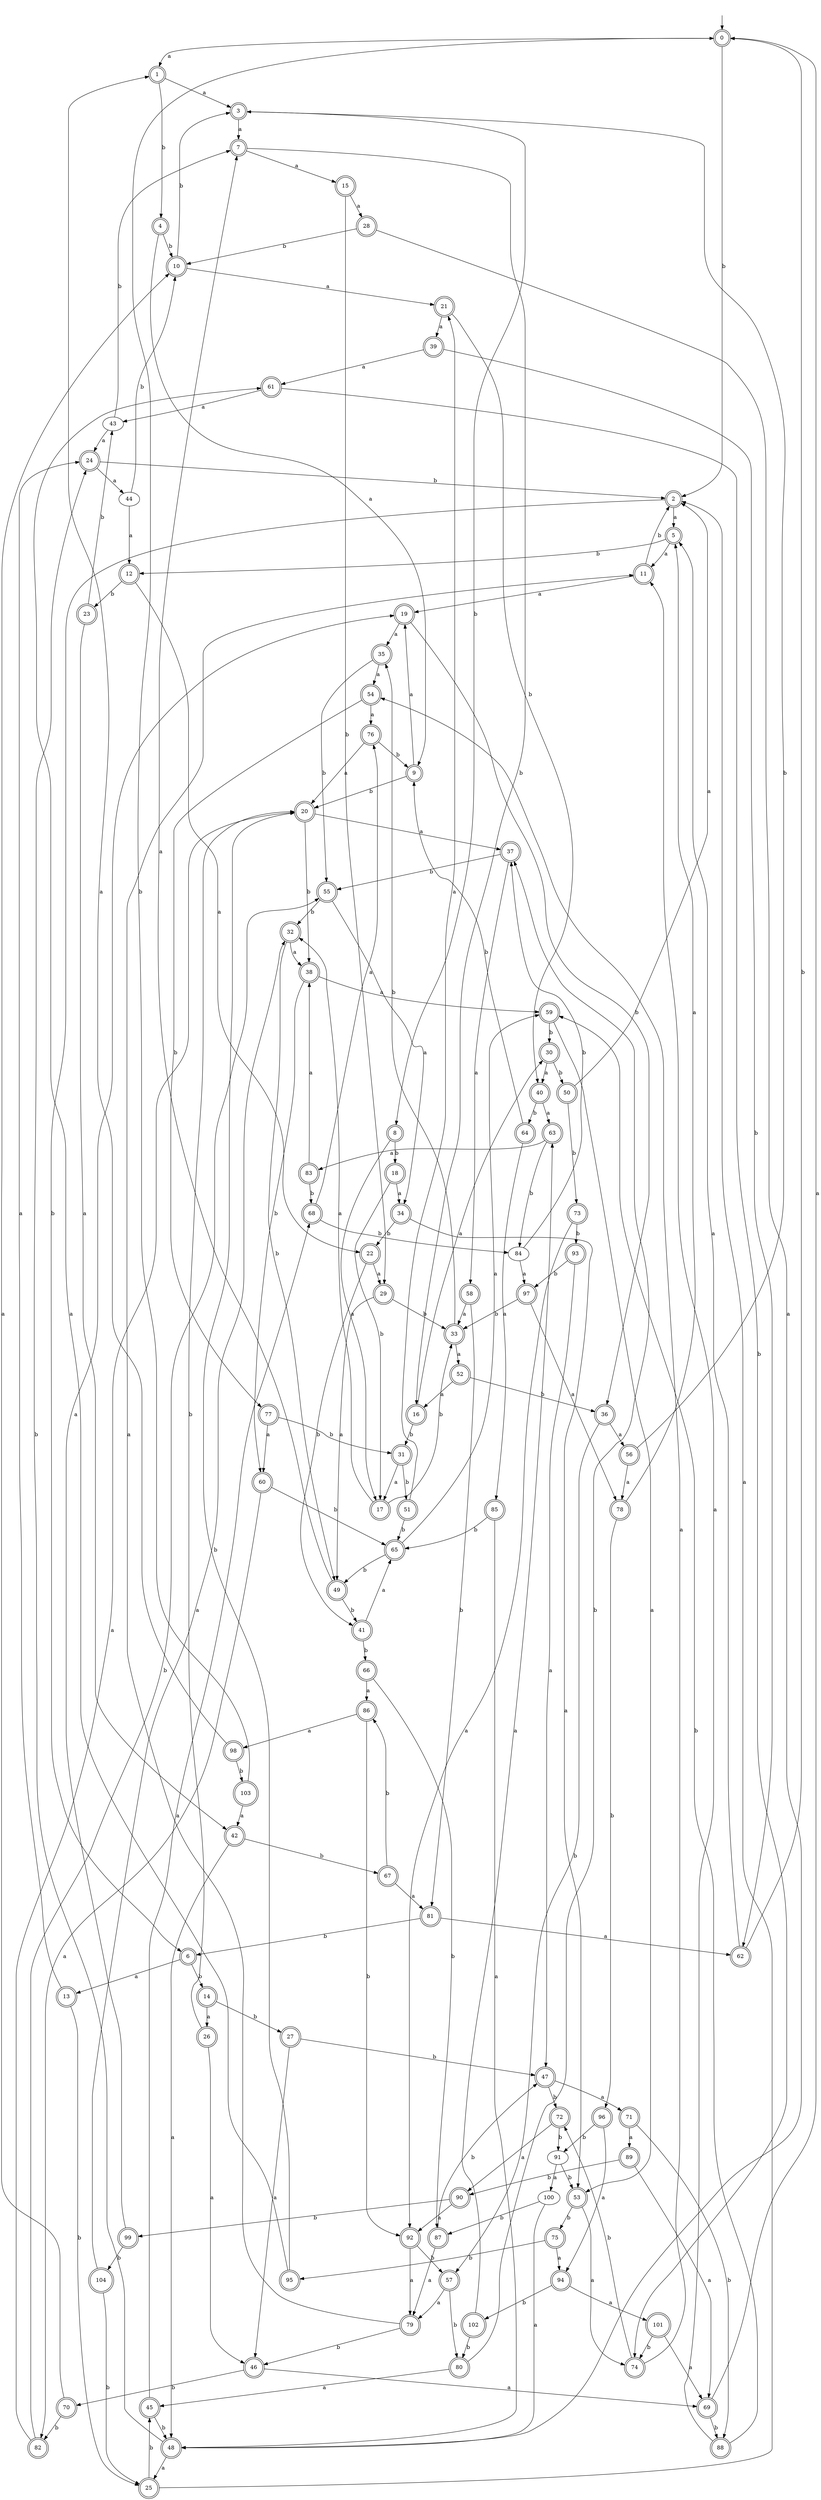 digraph RandomDFA {
  __start0 [label="", shape=none];
  __start0 -> 0 [label=""];
  0 [shape=circle] [shape=doublecircle]
  0 -> 1 [label="a"]
  0 -> 2 [label="b"]
  1 [shape=doublecircle]
  1 -> 3 [label="a"]
  1 -> 4 [label="b"]
  2 [shape=doublecircle]
  2 -> 5 [label="a"]
  2 -> 6 [label="b"]
  3 [shape=doublecircle]
  3 -> 7 [label="a"]
  3 -> 8 [label="b"]
  4 [shape=doublecircle]
  4 -> 9 [label="a"]
  4 -> 10 [label="b"]
  5 [shape=doublecircle]
  5 -> 11 [label="a"]
  5 -> 12 [label="b"]
  6 [shape=doublecircle]
  6 -> 13 [label="a"]
  6 -> 14 [label="b"]
  7 [shape=doublecircle]
  7 -> 15 [label="a"]
  7 -> 16 [label="b"]
  8 [shape=doublecircle]
  8 -> 17 [label="a"]
  8 -> 18 [label="b"]
  9 [shape=doublecircle]
  9 -> 19 [label="a"]
  9 -> 20 [label="b"]
  10 [shape=doublecircle]
  10 -> 21 [label="a"]
  10 -> 3 [label="b"]
  11 [shape=doublecircle]
  11 -> 19 [label="a"]
  11 -> 2 [label="b"]
  12 [shape=doublecircle]
  12 -> 22 [label="a"]
  12 -> 23 [label="b"]
  13 [shape=doublecircle]
  13 -> 24 [label="a"]
  13 -> 25 [label="b"]
  14 [shape=doublecircle]
  14 -> 26 [label="a"]
  14 -> 27 [label="b"]
  15 [shape=doublecircle]
  15 -> 28 [label="a"]
  15 -> 29 [label="b"]
  16 [shape=doublecircle]
  16 -> 30 [label="a"]
  16 -> 31 [label="b"]
  17 [shape=doublecircle]
  17 -> 32 [label="a"]
  17 -> 33 [label="b"]
  18 [shape=doublecircle]
  18 -> 34 [label="a"]
  18 -> 17 [label="b"]
  19 [shape=doublecircle]
  19 -> 35 [label="a"]
  19 -> 36 [label="b"]
  20 [shape=doublecircle]
  20 -> 37 [label="a"]
  20 -> 38 [label="b"]
  21 [shape=doublecircle]
  21 -> 39 [label="a"]
  21 -> 40 [label="b"]
  22 [shape=doublecircle]
  22 -> 29 [label="a"]
  22 -> 41 [label="b"]
  23 [shape=doublecircle]
  23 -> 42 [label="a"]
  23 -> 43 [label="b"]
  24 [shape=doublecircle]
  24 -> 44 [label="a"]
  24 -> 2 [label="b"]
  25 [shape=doublecircle]
  25 -> 2 [label="a"]
  25 -> 45 [label="b"]
  26 [shape=doublecircle]
  26 -> 46 [label="a"]
  26 -> 20 [label="b"]
  27 [shape=doublecircle]
  27 -> 46 [label="a"]
  27 -> 47 [label="b"]
  28 [shape=doublecircle]
  28 -> 48 [label="a"]
  28 -> 10 [label="b"]
  29 [shape=doublecircle]
  29 -> 49 [label="a"]
  29 -> 33 [label="b"]
  30 [shape=doublecircle]
  30 -> 40 [label="a"]
  30 -> 50 [label="b"]
  31 [shape=doublecircle]
  31 -> 17 [label="a"]
  31 -> 51 [label="b"]
  32 [shape=doublecircle]
  32 -> 38 [label="a"]
  32 -> 49 [label="b"]
  33 [shape=doublecircle]
  33 -> 52 [label="a"]
  33 -> 35 [label="b"]
  34 [shape=doublecircle]
  34 -> 53 [label="a"]
  34 -> 22 [label="b"]
  35 [shape=doublecircle]
  35 -> 54 [label="a"]
  35 -> 55 [label="b"]
  36 [shape=doublecircle]
  36 -> 56 [label="a"]
  36 -> 57 [label="b"]
  37 [shape=doublecircle]
  37 -> 58 [label="a"]
  37 -> 55 [label="b"]
  38 [shape=doublecircle]
  38 -> 59 [label="a"]
  38 -> 60 [label="b"]
  39 [shape=doublecircle]
  39 -> 61 [label="a"]
  39 -> 62 [label="b"]
  40 [shape=doublecircle]
  40 -> 63 [label="a"]
  40 -> 64 [label="b"]
  41 [shape=doublecircle]
  41 -> 65 [label="a"]
  41 -> 66 [label="b"]
  42 [shape=doublecircle]
  42 -> 48 [label="a"]
  42 -> 67 [label="b"]
  43
  43 -> 24 [label="a"]
  43 -> 7 [label="b"]
  44
  44 -> 12 [label="a"]
  44 -> 10 [label="b"]
  45 [shape=doublecircle]
  45 -> 68 [label="a"]
  45 -> 48 [label="b"]
  46 [shape=doublecircle]
  46 -> 69 [label="a"]
  46 -> 70 [label="b"]
  47 [shape=doublecircle]
  47 -> 71 [label="a"]
  47 -> 72 [label="b"]
  48 [shape=doublecircle]
  48 -> 25 [label="a"]
  48 -> 24 [label="b"]
  49 [shape=doublecircle]
  49 -> 7 [label="a"]
  49 -> 41 [label="b"]
  50 [shape=doublecircle]
  50 -> 2 [label="a"]
  50 -> 73 [label="b"]
  51 [shape=doublecircle]
  51 -> 21 [label="a"]
  51 -> 65 [label="b"]
  52 [shape=doublecircle]
  52 -> 16 [label="a"]
  52 -> 36 [label="b"]
  53 [shape=doublecircle]
  53 -> 74 [label="a"]
  53 -> 75 [label="b"]
  54 [shape=doublecircle]
  54 -> 76 [label="a"]
  54 -> 77 [label="b"]
  55 [shape=doublecircle]
  55 -> 34 [label="a"]
  55 -> 32 [label="b"]
  56 [shape=doublecircle]
  56 -> 78 [label="a"]
  56 -> 3 [label="b"]
  57 [shape=doublecircle]
  57 -> 79 [label="a"]
  57 -> 80 [label="b"]
  58 [shape=doublecircle]
  58 -> 33 [label="a"]
  58 -> 81 [label="b"]
  59 [shape=doublecircle]
  59 -> 53 [label="a"]
  59 -> 30 [label="b"]
  60 [shape=doublecircle]
  60 -> 82 [label="a"]
  60 -> 65 [label="b"]
  61 [shape=doublecircle]
  61 -> 43 [label="a"]
  61 -> 74 [label="b"]
  62 [shape=doublecircle]
  62 -> 5 [label="a"]
  62 -> 0 [label="b"]
  63 [shape=doublecircle]
  63 -> 83 [label="a"]
  63 -> 84 [label="b"]
  64 [shape=doublecircle]
  64 -> 85 [label="a"]
  64 -> 9 [label="b"]
  65 [shape=doublecircle]
  65 -> 59 [label="a"]
  65 -> 49 [label="b"]
  66 [shape=doublecircle]
  66 -> 86 [label="a"]
  66 -> 87 [label="b"]
  67 [shape=doublecircle]
  67 -> 81 [label="a"]
  67 -> 86 [label="b"]
  68 [shape=doublecircle]
  68 -> 76 [label="a"]
  68 -> 84 [label="b"]
  69 [shape=doublecircle]
  69 -> 0 [label="a"]
  69 -> 88 [label="b"]
  70 [shape=doublecircle]
  70 -> 10 [label="a"]
  70 -> 82 [label="b"]
  71 [shape=doublecircle]
  71 -> 89 [label="a"]
  71 -> 88 [label="b"]
  72 [shape=doublecircle]
  72 -> 90 [label="a"]
  72 -> 91 [label="b"]
  73 [shape=doublecircle]
  73 -> 92 [label="a"]
  73 -> 93 [label="b"]
  74 [shape=doublecircle]
  74 -> 54 [label="a"]
  74 -> 72 [label="b"]
  75 [shape=doublecircle]
  75 -> 94 [label="a"]
  75 -> 95 [label="b"]
  76 [shape=doublecircle]
  76 -> 20 [label="a"]
  76 -> 9 [label="b"]
  77 [shape=doublecircle]
  77 -> 60 [label="a"]
  77 -> 31 [label="b"]
  78 [shape=doublecircle]
  78 -> 5 [label="a"]
  78 -> 96 [label="b"]
  79 [shape=doublecircle]
  79 -> 11 [label="a"]
  79 -> 46 [label="b"]
  80 [shape=doublecircle]
  80 -> 45 [label="a"]
  80 -> 37 [label="b"]
  81 [shape=doublecircle]
  81 -> 62 [label="a"]
  81 -> 6 [label="b"]
  82 [shape=doublecircle]
  82 -> 20 [label="a"]
  82 -> 55 [label="b"]
  83 [shape=doublecircle]
  83 -> 38 [label="a"]
  83 -> 68 [label="b"]
  84
  84 -> 97 [label="a"]
  84 -> 37 [label="b"]
  85 [shape=doublecircle]
  85 -> 48 [label="a"]
  85 -> 65 [label="b"]
  86 [shape=doublecircle]
  86 -> 98 [label="a"]
  86 -> 92 [label="b"]
  87 [shape=doublecircle]
  87 -> 79 [label="a"]
  87 -> 47 [label="b"]
  88 [shape=doublecircle]
  88 -> 11 [label="a"]
  88 -> 59 [label="b"]
  89 [shape=doublecircle]
  89 -> 69 [label="a"]
  89 -> 90 [label="b"]
  90 [shape=doublecircle]
  90 -> 92 [label="a"]
  90 -> 99 [label="b"]
  91
  91 -> 100 [label="a"]
  91 -> 53 [label="b"]
  92 [shape=doublecircle]
  92 -> 79 [label="a"]
  92 -> 57 [label="b"]
  93 [shape=doublecircle]
  93 -> 47 [label="a"]
  93 -> 97 [label="b"]
  94 [shape=doublecircle]
  94 -> 101 [label="a"]
  94 -> 102 [label="b"]
  95 [shape=doublecircle]
  95 -> 61 [label="a"]
  95 -> 20 [label="b"]
  96 [shape=doublecircle]
  96 -> 94 [label="a"]
  96 -> 91 [label="b"]
  97 [shape=doublecircle]
  97 -> 78 [label="a"]
  97 -> 33 [label="b"]
  98 [shape=doublecircle]
  98 -> 1 [label="a"]
  98 -> 103 [label="b"]
  99 [shape=doublecircle]
  99 -> 19 [label="a"]
  99 -> 104 [label="b"]
  100
  100 -> 48 [label="a"]
  100 -> 87 [label="b"]
  101 [shape=doublecircle]
  101 -> 69 [label="a"]
  101 -> 74 [label="b"]
  102 [shape=doublecircle]
  102 -> 63 [label="a"]
  102 -> 80 [label="b"]
  103 [shape=doublecircle]
  103 -> 42 [label="a"]
  103 -> 0 [label="b"]
  104 [shape=doublecircle]
  104 -> 32 [label="a"]
  104 -> 25 [label="b"]
}
